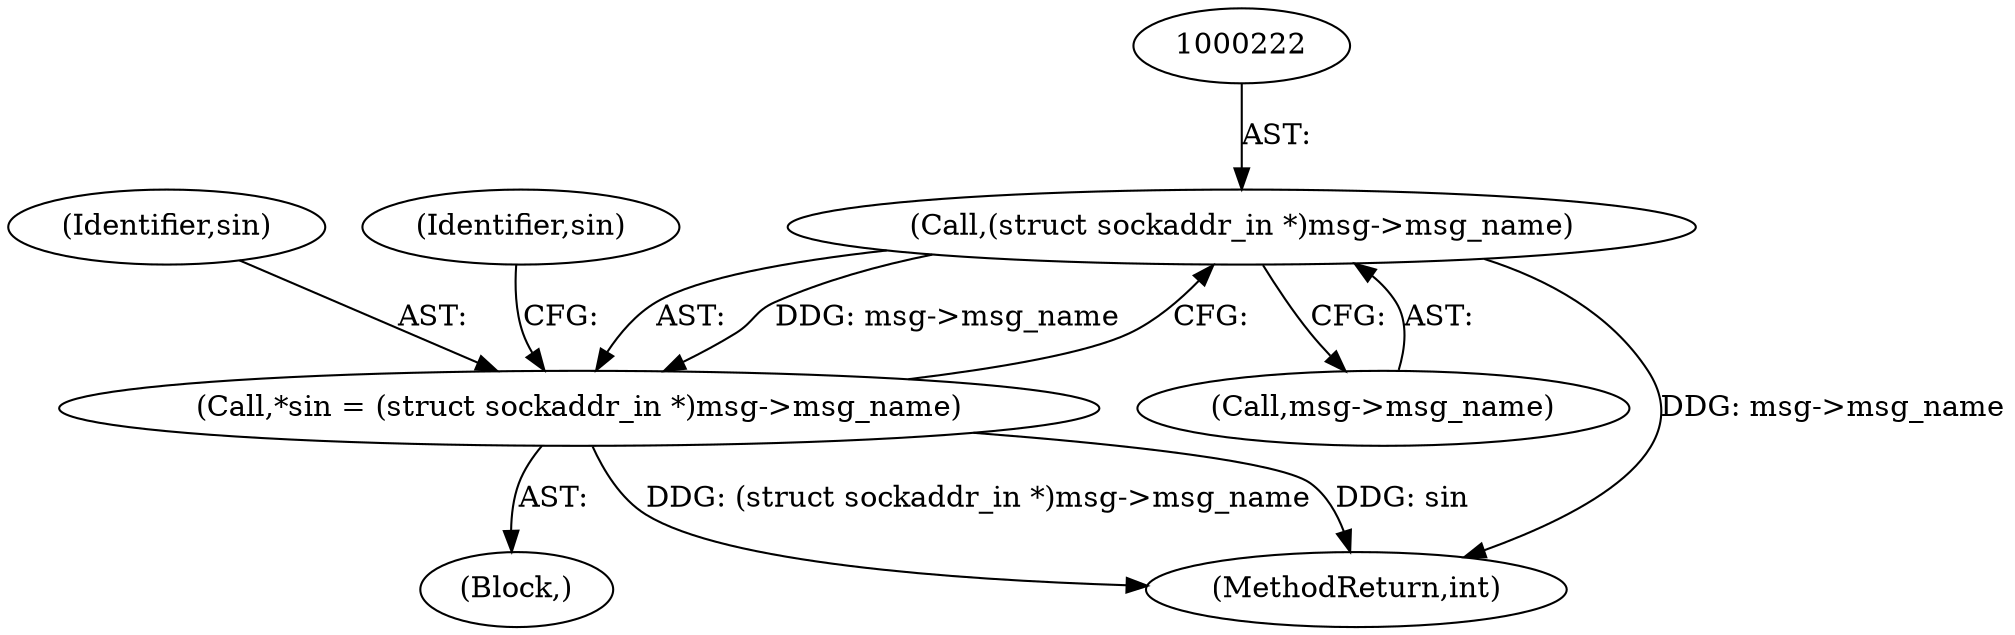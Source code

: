 digraph "0_linux_cf970c002d270c36202bd5b9c2804d3097a52da0@pointer" {
"1000221" [label="(Call,(struct sockaddr_in *)msg->msg_name)"];
"1000219" [label="(Call,*sin = (struct sockaddr_in *)msg->msg_name)"];
"1000223" [label="(Call,msg->msg_name)"];
"1000219" [label="(Call,*sin = (struct sockaddr_in *)msg->msg_name)"];
"1000217" [label="(Block,)"];
"1000221" [label="(Call,(struct sockaddr_in *)msg->msg_name)"];
"1000220" [label="(Identifier,sin)"];
"1000376" [label="(MethodReturn,int)"];
"1000227" [label="(Identifier,sin)"];
"1000221" -> "1000219"  [label="AST: "];
"1000221" -> "1000223"  [label="CFG: "];
"1000222" -> "1000221"  [label="AST: "];
"1000223" -> "1000221"  [label="AST: "];
"1000219" -> "1000221"  [label="CFG: "];
"1000221" -> "1000376"  [label="DDG: msg->msg_name"];
"1000221" -> "1000219"  [label="DDG: msg->msg_name"];
"1000219" -> "1000217"  [label="AST: "];
"1000220" -> "1000219"  [label="AST: "];
"1000227" -> "1000219"  [label="CFG: "];
"1000219" -> "1000376"  [label="DDG: (struct sockaddr_in *)msg->msg_name"];
"1000219" -> "1000376"  [label="DDG: sin"];
}
